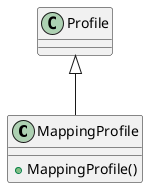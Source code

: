 @startuml MappingProfile
class MappingProfile  {
    + MappingProfile()
}
Profile <|-- MappingProfile
@enduml